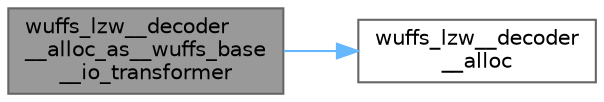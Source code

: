 digraph "wuffs_lzw__decoder__alloc_as__wuffs_base__io_transformer"
{
 // LATEX_PDF_SIZE
  bgcolor="transparent";
  edge [fontname=Helvetica,fontsize=10,labelfontname=Helvetica,labelfontsize=10];
  node [fontname=Helvetica,fontsize=10,shape=box,height=0.2,width=0.4];
  rankdir="LR";
  Node1 [id="Node000001",label="wuffs_lzw__decoder\l__alloc_as__wuffs_base\l__io_transformer",height=0.2,width=0.4,color="gray40", fillcolor="grey60", style="filled", fontcolor="black",tooltip=" "];
  Node1 -> Node2 [id="edge1_Node000001_Node000002",color="steelblue1",style="solid",tooltip=" "];
  Node2 [id="Node000002",label="wuffs_lzw__decoder\l__alloc",height=0.2,width=0.4,color="grey40", fillcolor="white", style="filled",URL="$wuffs-v0_83_8c.html#a2f253a8280b90ba5ff3009f86578a273",tooltip=" "];
}

